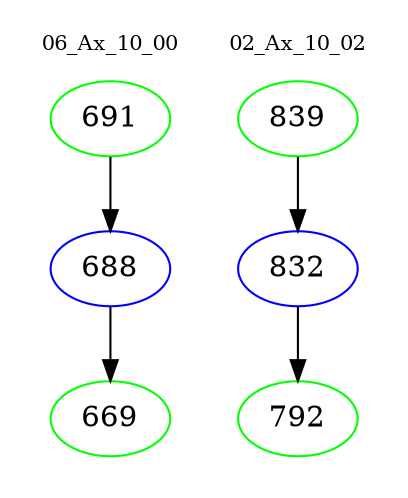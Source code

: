 digraph{
subgraph cluster_0 {
color = white
label = "06_Ax_10_00";
fontsize=10;
T0_691 [label="691", color="green"]
T0_691 -> T0_688 [color="black"]
T0_688 [label="688", color="blue"]
T0_688 -> T0_669 [color="black"]
T0_669 [label="669", color="green"]
}
subgraph cluster_1 {
color = white
label = "02_Ax_10_02";
fontsize=10;
T1_839 [label="839", color="green"]
T1_839 -> T1_832 [color="black"]
T1_832 [label="832", color="blue"]
T1_832 -> T1_792 [color="black"]
T1_792 [label="792", color="green"]
}
}
